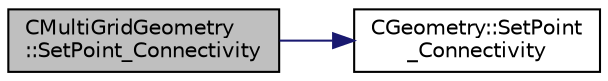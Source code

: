 digraph "CMultiGridGeometry::SetPoint_Connectivity"
{
  edge [fontname="Helvetica",fontsize="10",labelfontname="Helvetica",labelfontsize="10"];
  node [fontname="Helvetica",fontsize="10",shape=record];
  rankdir="LR";
  Node183 [label="CMultiGridGeometry\l::SetPoint_Connectivity",height=0.2,width=0.4,color="black", fillcolor="grey75", style="filled", fontcolor="black"];
  Node183 -> Node184 [color="midnightblue",fontsize="10",style="solid",fontname="Helvetica"];
  Node184 [label="CGeometry::SetPoint\l_Connectivity",height=0.2,width=0.4,color="black", fillcolor="white", style="filled",URL="$class_c_geometry.html#af434fdef787e1c2c494cb19463658efa",tooltip="Setas connectivity between points. "];
}
